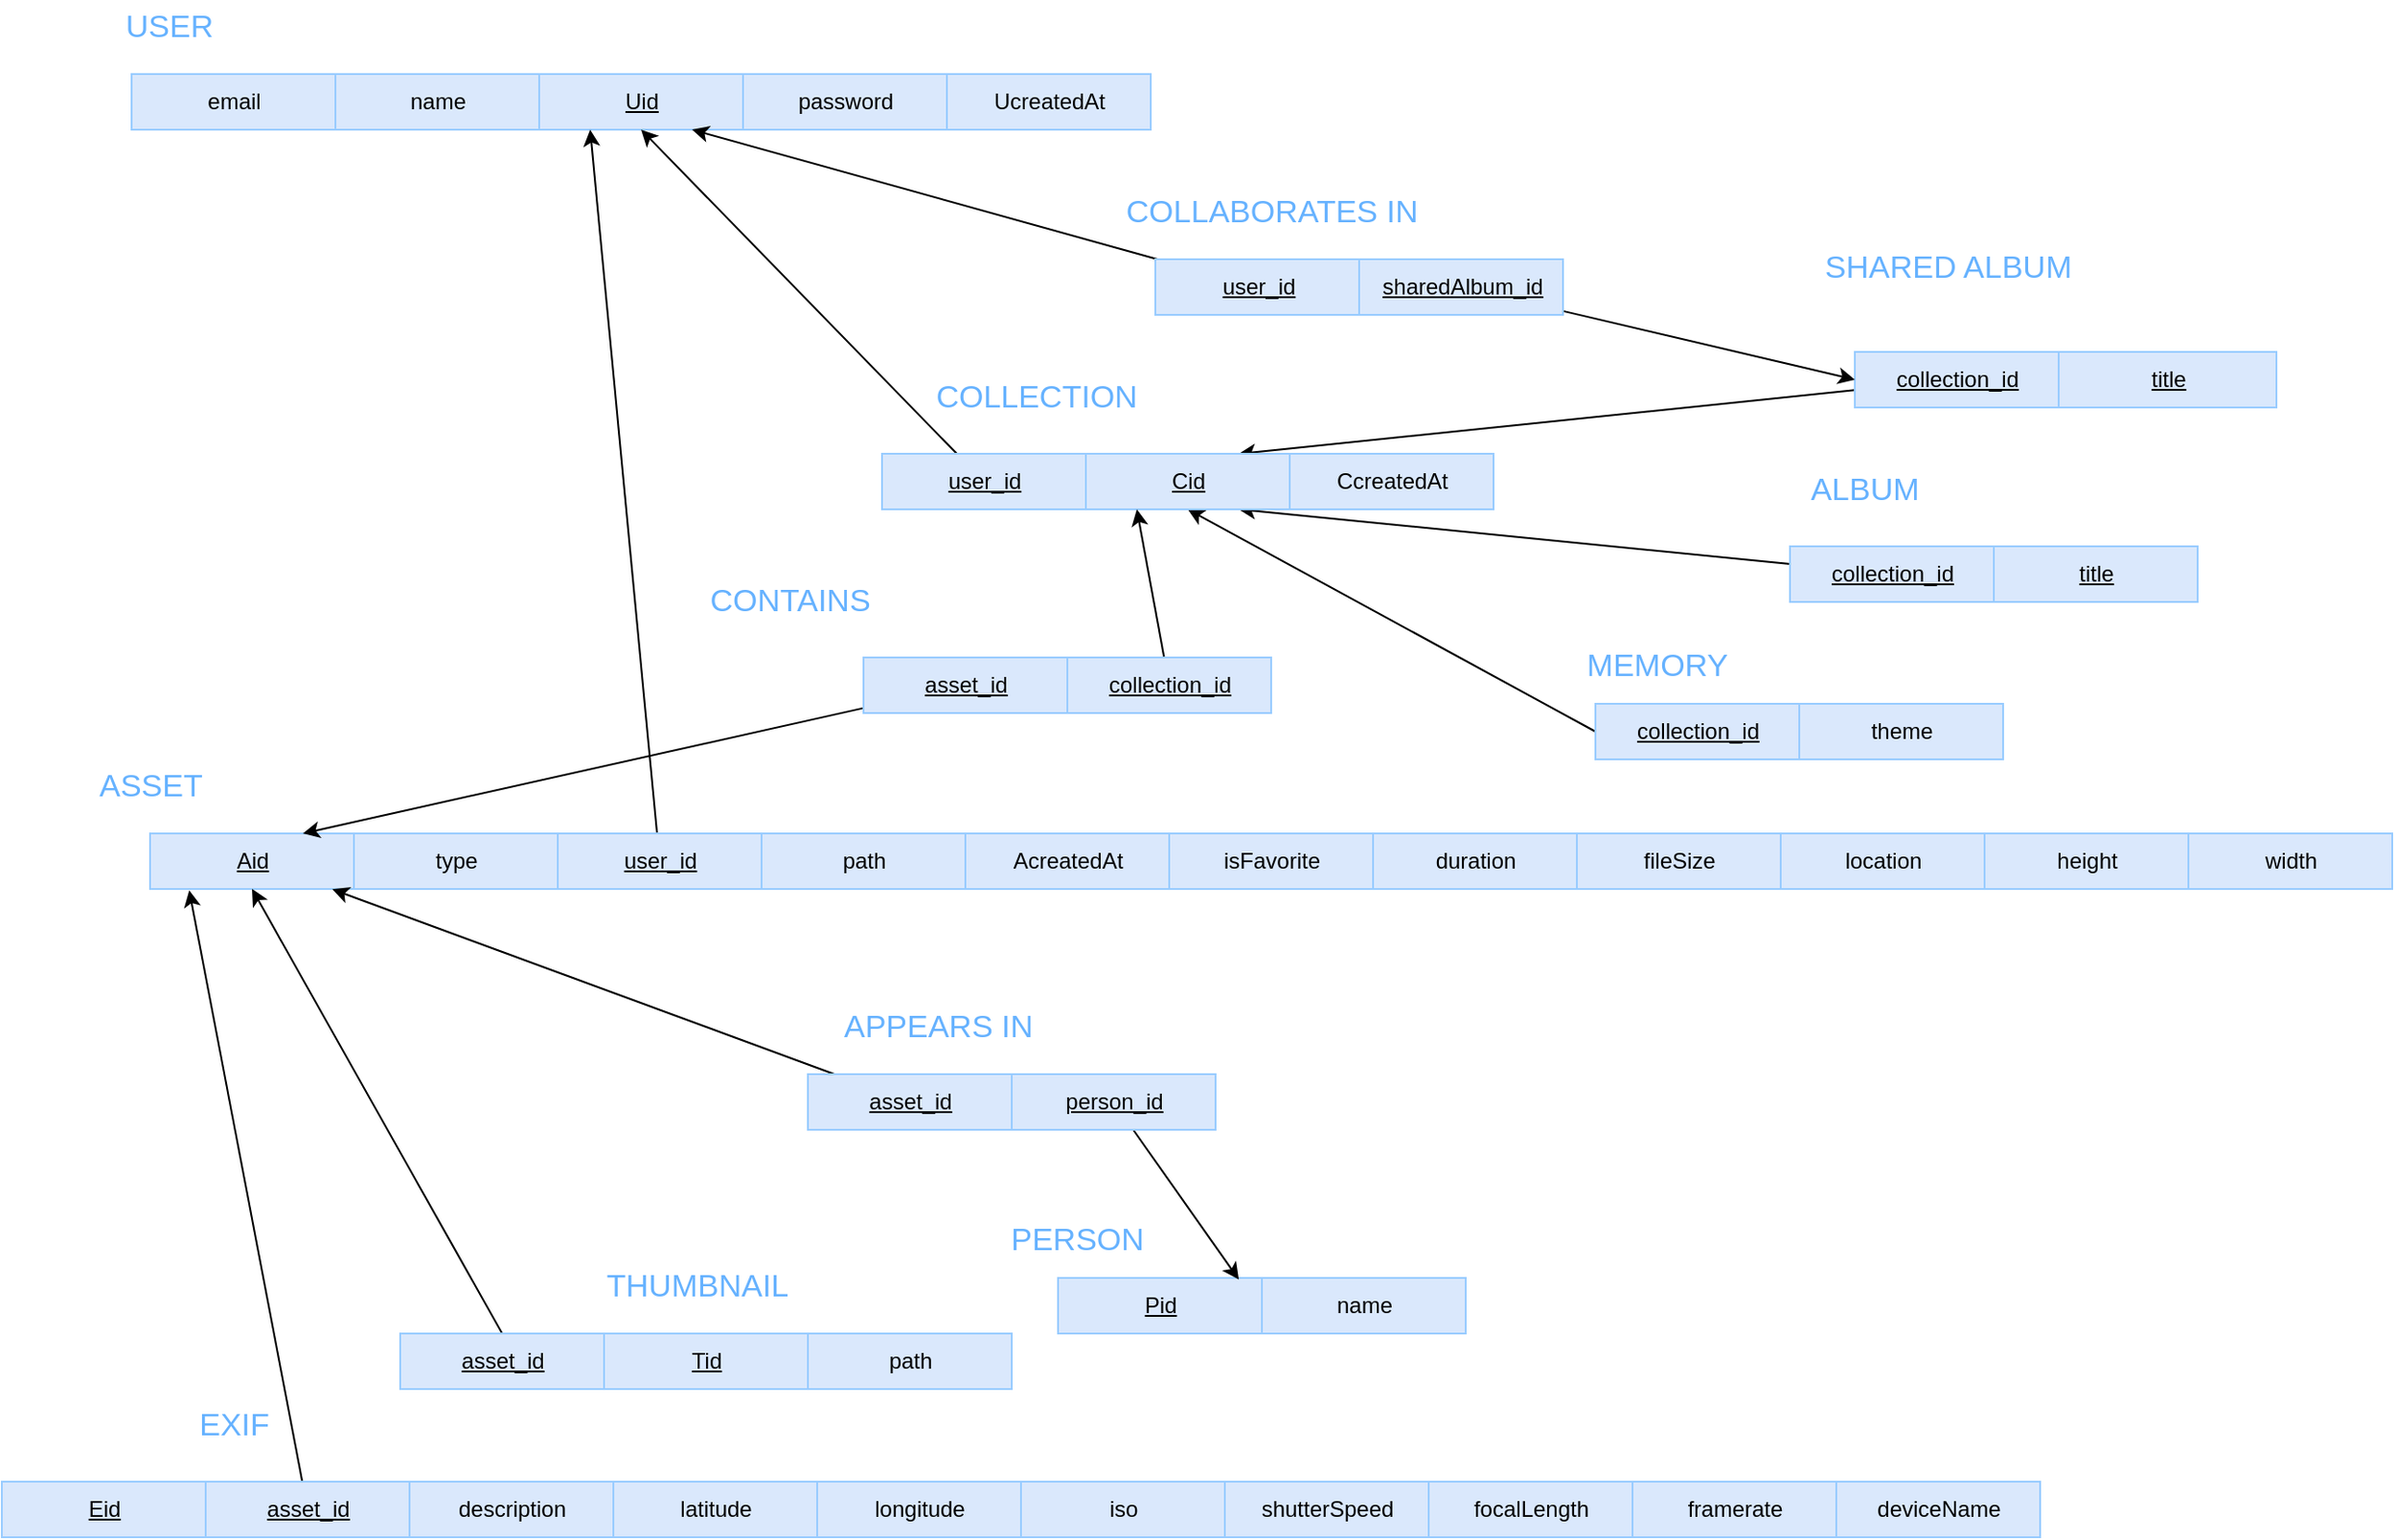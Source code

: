 <mxfile version="20.3.0" type="device"><diagram id="EGdQe4IVX6hvLVY6ShuS" name="Page-1"><mxGraphModel dx="1568" dy="711" grid="1" gridSize="10" guides="1" tooltips="1" connect="1" arrows="1" fold="1" page="1" pageScale="1" pageWidth="850" pageHeight="1100" math="0" shadow="0"><root><mxCell id="0"/><mxCell id="1" parent="0"/><mxCell id="Ynn6aGl1uzIndGhe-_aT-1" value="&lt;u&gt;Aid&lt;/u&gt;" style="html=1;fillColor=#dae8fc;strokeColor=#99CCFF;" parent="1" vertex="1"><mxGeometry x="265" y="640" width="110" height="30" as="geometry"/></mxCell><mxCell id="Ynn6aGl1uzIndGhe-_aT-2" value="type" style="html=1;fillColor=#dae8fc;strokeColor=#99CCFF;" parent="1" vertex="1"><mxGeometry x="375" y="640" width="110" height="30" as="geometry"/></mxCell><mxCell id="Ynn6aGl1uzIndGhe-_aT-3" value="AcreatedAt" style="html=1;fillColor=#dae8fc;strokeColor=#99CCFF;" parent="1" vertex="1"><mxGeometry x="705" y="640" width="110" height="30" as="geometry"/></mxCell><mxCell id="Ynn6aGl1uzIndGhe-_aT-4" value="path" style="html=1;fillColor=#dae8fc;strokeColor=#99CCFF;" parent="1" vertex="1"><mxGeometry x="595" y="640" width="110" height="30" as="geometry"/></mxCell><mxCell id="Ynn6aGl1uzIndGhe-_aT-5" value="isFavorite" style="html=1;fillColor=#dae8fc;strokeColor=#99CCFF;" parent="1" vertex="1"><mxGeometry x="815" y="640" width="110" height="30" as="geometry"/></mxCell><mxCell id="Ynn6aGl1uzIndGhe-_aT-6" value="duration" style="html=1;fillColor=#dae8fc;strokeColor=#99CCFF;" parent="1" vertex="1"><mxGeometry x="925" y="640" width="110" height="30" as="geometry"/></mxCell><mxCell id="Ynn6aGl1uzIndGhe-_aT-7" value="fileSize" style="html=1;fillColor=#dae8fc;strokeColor=#99CCFF;" parent="1" vertex="1"><mxGeometry x="1035" y="640" width="110" height="30" as="geometry"/></mxCell><mxCell id="Ynn6aGl1uzIndGhe-_aT-8" value="height" style="html=1;fillColor=#dae8fc;strokeColor=#99CCFF;" parent="1" vertex="1"><mxGeometry x="1255" y="640" width="110" height="30" as="geometry"/></mxCell><mxCell id="Ynn6aGl1uzIndGhe-_aT-9" value="location" style="html=1;fillColor=#dae8fc;strokeColor=#99CCFF;" parent="1" vertex="1"><mxGeometry x="1145" y="640" width="110" height="30" as="geometry"/></mxCell><mxCell id="Ynn6aGl1uzIndGhe-_aT-11" value="&lt;font color=&quot;#66b2ff&quot; style=&quot;font-size: 17px;&quot;&gt;ASSET&lt;/font&gt;" style="text;html=1;align=center;verticalAlign=middle;resizable=0;points=[];autosize=1;strokeColor=none;fillColor=none;" parent="1" vertex="1"><mxGeometry x="225" y="600" width="80" height="30" as="geometry"/></mxCell><mxCell id="Ynn6aGl1uzIndGhe-_aT-12" value="width&lt;span style=&quot;color: rgba(0, 0, 0, 0); font-family: monospace; font-size: 0px; text-align: start;&quot;&gt;%3CmxGraphModel%3E%3Croot%3E%3CmxCell%20id%3D%220%22%2F%3E%3CmxCell%20id%3D%221%22%20parent%3D%220%22%2F%3E%3CmxCell%20id%3D%222%22%20value%3D%22height%22%20style%3D%22html%3D1%3B%22%20vertex%3D%221%22%20parent%3D%221%22%3E%3CmxGeometry%20x%3D%22930%22%20y%3D%22470%22%20width%3D%22110%22%20height%3D%2230%22%20as%3D%22geometry%22%2F%3E%3C%2FmxCell%3E%3C%2Froot%3E%3C%2FmxGraphModel%3E&lt;/span&gt;" style="html=1;fillColor=#dae8fc;strokeColor=#99CCFF;" parent="1" vertex="1"><mxGeometry x="1365" y="640" width="110" height="30" as="geometry"/></mxCell><mxCell id="Ynn6aGl1uzIndGhe-_aT-15" value="&lt;u&gt;Uid&lt;/u&gt;" style="html=1;fillColor=#dae8fc;strokeColor=#99CCFF;" parent="1" vertex="1"><mxGeometry x="475" y="230" width="110" height="30" as="geometry"/></mxCell><mxCell id="Ynn6aGl1uzIndGhe-_aT-27" value="USER" style="text;html=1;align=center;verticalAlign=middle;resizable=0;points=[];autosize=1;strokeColor=none;fillColor=none;fontSize=17;fontColor=#66B2FF;" parent="1" vertex="1"><mxGeometry x="240" y="190" width="70" height="30" as="geometry"/></mxCell><mxCell id="Ynn6aGl1uzIndGhe-_aT-29" value="name" style="html=1;fillColor=#dae8fc;strokeColor=#99CCFF;" parent="1" vertex="1"><mxGeometry x="365" y="230" width="110" height="30" as="geometry"/></mxCell><mxCell id="Ynn6aGl1uzIndGhe-_aT-30" value="email" style="html=1;fillColor=#dae8fc;strokeColor=#99CCFF;" parent="1" vertex="1"><mxGeometry x="255" y="230" width="110" height="30" as="geometry"/></mxCell><mxCell id="Ynn6aGl1uzIndGhe-_aT-31" value="password" style="html=1;fillColor=#dae8fc;strokeColor=#99CCFF;" parent="1" vertex="1"><mxGeometry x="585" y="230" width="110" height="30" as="geometry"/></mxCell><mxCell id="Ynn6aGl1uzIndGhe-_aT-32" value="UcreatedAt" style="html=1;fillColor=#dae8fc;strokeColor=#99CCFF;" parent="1" vertex="1"><mxGeometry x="695" y="230" width="110" height="30" as="geometry"/></mxCell><mxCell id="UKtDR643yK7SGsi0M_RO-41" style="edgeStyle=none;rounded=0;orthogonalLoop=1;jettySize=auto;html=1;exitX=0;exitY=0.5;exitDx=0;exitDy=0;entryX=0.5;entryY=1;entryDx=0;entryDy=0;endArrow=classic;endFill=1;" edge="1" parent="1" source="Ynn6aGl1uzIndGhe-_aT-33" target="UKtDR643yK7SGsi0M_RO-11"><mxGeometry relative="1" as="geometry"/></mxCell><mxCell id="Ynn6aGl1uzIndGhe-_aT-33" value="&lt;u&gt;collection_id&lt;/u&gt;" style="html=1;fillColor=#dae8fc;strokeColor=#99CCFF;" parent="1" vertex="1"><mxGeometry x="1045" y="570" width="110" height="30" as="geometry"/></mxCell><mxCell id="Ynn6aGl1uzIndGhe-_aT-36" value="MEMORY" style="text;html=1;align=center;verticalAlign=middle;resizable=0;points=[];autosize=1;strokeColor=none;fillColor=none;fontSize=17;fontColor=#66B2FF;" parent="1" vertex="1"><mxGeometry x="1027.5" y="535" width="100" height="30" as="geometry"/></mxCell><mxCell id="Ynn6aGl1uzIndGhe-_aT-37" value="ALBUM" style="text;html=1;align=center;verticalAlign=middle;resizable=0;points=[];autosize=1;strokeColor=none;fillColor=none;fontSize=17;fontColor=#66B2FF;" parent="1" vertex="1"><mxGeometry x="1150" y="440" width="80" height="30" as="geometry"/></mxCell><mxCell id="Ynn6aGl1uzIndGhe-_aT-42" value="SHARED ALBUM" style="text;html=1;align=center;verticalAlign=middle;resizable=0;points=[];autosize=1;strokeColor=none;fillColor=none;fontSize=17;fontColor=#66B2FF;" parent="1" vertex="1"><mxGeometry x="1155" y="320" width="160" height="30" as="geometry"/></mxCell><mxCell id="UKtDR643yK7SGsi0M_RO-24" style="edgeStyle=none;rounded=0;orthogonalLoop=1;jettySize=auto;html=1;entryX=0.5;entryY=1;entryDx=0;entryDy=0;endArrow=classic;endFill=1;exitX=0.5;exitY=0;exitDx=0;exitDy=0;" edge="1" parent="1" source="UKtDR643yK7SGsi0M_RO-22" target="Ynn6aGl1uzIndGhe-_aT-1"><mxGeometry relative="1" as="geometry"/></mxCell><mxCell id="Ynn6aGl1uzIndGhe-_aT-43" value="&lt;u&gt;Tid&lt;/u&gt;" style="html=1;fillColor=#dae8fc;strokeColor=#99CCFF;" parent="1" vertex="1"><mxGeometry x="510" y="910" width="110" height="30" as="geometry"/></mxCell><mxCell id="Ynn6aGl1uzIndGhe-_aT-44" value="THUMBNAIL" style="text;html=1;align=center;verticalAlign=middle;resizable=0;points=[];autosize=1;strokeColor=none;fillColor=none;fontSize=17;fontColor=#66B2FF;" parent="1" vertex="1"><mxGeometry x="500" y="870" width="120" height="30" as="geometry"/></mxCell><mxCell id="Ynn6aGl1uzIndGhe-_aT-45" value="path" style="html=1;fillColor=#dae8fc;strokeColor=#99CCFF;" parent="1" vertex="1"><mxGeometry x="620" y="910" width="110" height="30" as="geometry"/></mxCell><mxCell id="Ynn6aGl1uzIndGhe-_aT-49" value="EXIF" style="text;html=1;align=center;verticalAlign=middle;resizable=0;points=[];autosize=1;strokeColor=none;fillColor=none;fontSize=17;fontColor=#66B2FF;" parent="1" vertex="1"><mxGeometry x="280" y="945" width="60" height="30" as="geometry"/></mxCell><mxCell id="Ynn6aGl1uzIndGhe-_aT-50" value="&lt;u&gt;Eid&lt;/u&gt;" style="html=1;fillColor=#dae8fc;strokeColor=#99CCFF;" parent="1" vertex="1"><mxGeometry x="185" y="990" width="110" height="30" as="geometry"/></mxCell><mxCell id="Ynn6aGl1uzIndGhe-_aT-51" value="description" style="html=1;fillColor=#dae8fc;strokeColor=#99CCFF;" parent="1" vertex="1"><mxGeometry x="405" y="990" width="110" height="30" as="geometry"/></mxCell><mxCell id="Ynn6aGl1uzIndGhe-_aT-52" value="latitude" style="html=1;fillColor=#dae8fc;strokeColor=#99CCFF;" parent="1" vertex="1"><mxGeometry x="515" y="990" width="110" height="30" as="geometry"/></mxCell><mxCell id="Ynn6aGl1uzIndGhe-_aT-53" value="longitude" style="html=1;fillColor=#dae8fc;strokeColor=#99CCFF;" parent="1" vertex="1"><mxGeometry x="625" y="990" width="110" height="30" as="geometry"/></mxCell><mxCell id="Ynn6aGl1uzIndGhe-_aT-54" value="iso" style="html=1;fillColor=#dae8fc;strokeColor=#99CCFF;" parent="1" vertex="1"><mxGeometry x="735" y="990" width="110" height="30" as="geometry"/></mxCell><mxCell id="Ynn6aGl1uzIndGhe-_aT-55" value="shutterSpeed" style="html=1;fillColor=#dae8fc;strokeColor=#99CCFF;" parent="1" vertex="1"><mxGeometry x="845" y="990" width="110" height="30" as="geometry"/></mxCell><mxCell id="Ynn6aGl1uzIndGhe-_aT-56" value="focalLength" style="html=1;fillColor=#dae8fc;strokeColor=#99CCFF;" parent="1" vertex="1"><mxGeometry x="955" y="990" width="110" height="30" as="geometry"/></mxCell><mxCell id="Ynn6aGl1uzIndGhe-_aT-57" value="framerate" style="html=1;fillColor=#dae8fc;strokeColor=#99CCFF;" parent="1" vertex="1"><mxGeometry x="1065" y="990" width="110" height="30" as="geometry"/></mxCell><mxCell id="Ynn6aGl1uzIndGhe-_aT-58" value="deviceName" style="html=1;fillColor=#dae8fc;strokeColor=#99CCFF;" parent="1" vertex="1"><mxGeometry x="1175" y="990" width="110" height="30" as="geometry"/></mxCell><mxCell id="Z-hFkWJe5EAlLttmxZrw-9" value="theme" style="html=1;fillColor=#dae8fc;strokeColor=#99CCFF;" parent="1" vertex="1"><mxGeometry x="1155" y="570" width="110" height="30" as="geometry"/></mxCell><mxCell id="Z-hFkWJe5EAlLttmxZrw-11" value="&lt;u&gt;Pid&lt;/u&gt;" style="html=1;fillColor=#dae8fc;strokeColor=#99CCFF;" parent="1" vertex="1"><mxGeometry x="755" y="880" width="110" height="30" as="geometry"/></mxCell><mxCell id="Z-hFkWJe5EAlLttmxZrw-12" value="name" style="html=1;fillColor=#dae8fc;strokeColor=#99CCFF;" parent="1" vertex="1"><mxGeometry x="865" y="880" width="110" height="30" as="geometry"/></mxCell><mxCell id="Z-hFkWJe5EAlLttmxZrw-14" value="PERSON" style="text;html=1;align=center;verticalAlign=middle;resizable=0;points=[];autosize=1;strokeColor=none;fillColor=none;fontSize=17;fontColor=#66B2FF;" parent="1" vertex="1"><mxGeometry x="715" y="845" width="100" height="30" as="geometry"/></mxCell><mxCell id="UKtDR643yK7SGsi0M_RO-42" style="edgeStyle=none;rounded=0;orthogonalLoop=1;jettySize=auto;html=1;entryX=0.75;entryY=1;entryDx=0;entryDy=0;endArrow=classic;endFill=1;" edge="1" parent="1" source="UKtDR643yK7SGsi0M_RO-2" target="UKtDR643yK7SGsi0M_RO-11"><mxGeometry relative="1" as="geometry"/></mxCell><mxCell id="UKtDR643yK7SGsi0M_RO-2" value="&lt;u&gt;collection_id&lt;/u&gt;" style="html=1;fillColor=#dae8fc;strokeColor=#99CCFF;" vertex="1" parent="1"><mxGeometry x="1150" y="485" width="110" height="30" as="geometry"/></mxCell><mxCell id="UKtDR643yK7SGsi0M_RO-4" value="&lt;u&gt;title&lt;/u&gt;" style="html=1;fillColor=#dae8fc;strokeColor=#99CCFF;" vertex="1" parent="1"><mxGeometry x="1260" y="485" width="110" height="30" as="geometry"/></mxCell><mxCell id="UKtDR643yK7SGsi0M_RO-40" style="edgeStyle=none;rounded=0;orthogonalLoop=1;jettySize=auto;html=1;entryX=0.75;entryY=0;entryDx=0;entryDy=0;endArrow=classic;endFill=1;" edge="1" parent="1" source="UKtDR643yK7SGsi0M_RO-7" target="UKtDR643yK7SGsi0M_RO-11"><mxGeometry relative="1" as="geometry"/></mxCell><mxCell id="UKtDR643yK7SGsi0M_RO-7" value="&lt;u&gt;collection_id&lt;/u&gt;" style="html=1;fillColor=#dae8fc;strokeColor=#99CCFF;" vertex="1" parent="1"><mxGeometry x="1185" y="380" width="110" height="30" as="geometry"/></mxCell><mxCell id="UKtDR643yK7SGsi0M_RO-8" value="&lt;u&gt;title&lt;/u&gt;" style="html=1;fillColor=#dae8fc;strokeColor=#99CCFF;" vertex="1" parent="1"><mxGeometry x="1295" y="380" width="117.5" height="30" as="geometry"/></mxCell><mxCell id="UKtDR643yK7SGsi0M_RO-10" value="COLLECTION" style="text;html=1;align=center;verticalAlign=middle;resizable=0;points=[];autosize=1;strokeColor=none;fillColor=none;fontSize=17;fontColor=#66B2FF;" vertex="1" parent="1"><mxGeometry x="677.5" y="390" width="130" height="30" as="geometry"/></mxCell><mxCell id="UKtDR643yK7SGsi0M_RO-11" value="&lt;u&gt;Cid&lt;/u&gt;" style="html=1;fillColor=#dae8fc;strokeColor=#99CCFF;" vertex="1" parent="1"><mxGeometry x="770" y="435" width="110" height="30" as="geometry"/></mxCell><mxCell id="UKtDR643yK7SGsi0M_RO-13" value="CcreatedAt" style="html=1;fillColor=#dae8fc;strokeColor=#99CCFF;" vertex="1" parent="1"><mxGeometry x="880" y="435" width="110" height="30" as="geometry"/></mxCell><mxCell id="UKtDR643yK7SGsi0M_RO-25" style="edgeStyle=none;rounded=0;orthogonalLoop=1;jettySize=auto;html=1;entryX=0.887;entryY=0.029;entryDx=0;entryDy=0;entryPerimeter=0;endArrow=classic;endFill=1;" edge="1" parent="1" source="UKtDR643yK7SGsi0M_RO-14" target="Z-hFkWJe5EAlLttmxZrw-11"><mxGeometry relative="1" as="geometry"/></mxCell><mxCell id="UKtDR643yK7SGsi0M_RO-14" value="&lt;u&gt;person_id&lt;/u&gt;" style="html=1;fillColor=#dae8fc;strokeColor=#99CCFF;" vertex="1" parent="1"><mxGeometry x="730" y="770" width="110" height="30" as="geometry"/></mxCell><mxCell id="UKtDR643yK7SGsi0M_RO-15" value="APPEARS IN" style="text;html=1;align=center;verticalAlign=middle;resizable=0;points=[];autosize=1;strokeColor=none;fillColor=none;fontSize=17;fontColor=#66B2FF;" vertex="1" parent="1"><mxGeometry x="625" y="730" width="130" height="30" as="geometry"/></mxCell><mxCell id="UKtDR643yK7SGsi0M_RO-26" style="edgeStyle=none;rounded=0;orthogonalLoop=1;jettySize=auto;html=1;entryX=0.894;entryY=1.005;entryDx=0;entryDy=0;entryPerimeter=0;endArrow=classic;endFill=1;" edge="1" parent="1" source="UKtDR643yK7SGsi0M_RO-16" target="Ynn6aGl1uzIndGhe-_aT-1"><mxGeometry relative="1" as="geometry"/></mxCell><mxCell id="UKtDR643yK7SGsi0M_RO-16" value="&lt;u&gt;asset_id&lt;/u&gt;" style="html=1;fillColor=#dae8fc;strokeColor=#99CCFF;" vertex="1" parent="1"><mxGeometry x="620" y="770" width="110" height="30" as="geometry"/></mxCell><mxCell id="UKtDR643yK7SGsi0M_RO-38" style="edgeStyle=none;rounded=0;orthogonalLoop=1;jettySize=auto;html=1;entryX=0.75;entryY=1;entryDx=0;entryDy=0;endArrow=classic;endFill=1;" edge="1" parent="1" source="UKtDR643yK7SGsi0M_RO-17" target="Ynn6aGl1uzIndGhe-_aT-15"><mxGeometry relative="1" as="geometry"/></mxCell><mxCell id="UKtDR643yK7SGsi0M_RO-17" value="&lt;u&gt;user_id&lt;/u&gt;" style="html=1;fillColor=#dae8fc;strokeColor=#99CCFF;" vertex="1" parent="1"><mxGeometry x="807.5" y="330" width="110" height="30" as="geometry"/></mxCell><mxCell id="UKtDR643yK7SGsi0M_RO-18" value="COLLABORATES IN" style="text;html=1;align=center;verticalAlign=middle;resizable=0;points=[];autosize=1;strokeColor=none;fillColor=none;fontSize=17;fontColor=#66B2FF;" vertex="1" parent="1"><mxGeometry x="780" y="290" width="180" height="30" as="geometry"/></mxCell><mxCell id="UKtDR643yK7SGsi0M_RO-39" style="edgeStyle=none;rounded=0;orthogonalLoop=1;jettySize=auto;html=1;entryX=0;entryY=0.5;entryDx=0;entryDy=0;endArrow=classic;endFill=1;" edge="1" parent="1" source="UKtDR643yK7SGsi0M_RO-19" target="UKtDR643yK7SGsi0M_RO-7"><mxGeometry relative="1" as="geometry"/></mxCell><mxCell id="UKtDR643yK7SGsi0M_RO-19" value="&lt;u&gt;sharedAlbum_id&lt;/u&gt;" style="html=1;fillColor=#dae8fc;strokeColor=#99CCFF;" vertex="1" parent="1"><mxGeometry x="917.5" y="330" width="110" height="30" as="geometry"/></mxCell><mxCell id="UKtDR643yK7SGsi0M_RO-21" style="rounded=0;orthogonalLoop=1;jettySize=auto;html=1;entryX=0.192;entryY=1.024;entryDx=0;entryDy=0;endArrow=classic;endFill=1;entryPerimeter=0;" edge="1" parent="1" source="UKtDR643yK7SGsi0M_RO-20" target="Ynn6aGl1uzIndGhe-_aT-1"><mxGeometry relative="1" as="geometry"/></mxCell><mxCell id="UKtDR643yK7SGsi0M_RO-20" value="&lt;u&gt;asset_id&lt;/u&gt;" style="html=1;fillColor=#dae8fc;strokeColor=#99CCFF;" vertex="1" parent="1"><mxGeometry x="295" y="990" width="110" height="30" as="geometry"/></mxCell><mxCell id="UKtDR643yK7SGsi0M_RO-22" value="&lt;u&gt;asset_id&lt;/u&gt;" style="html=1;fillColor=#dae8fc;strokeColor=#99CCFF;" vertex="1" parent="1"><mxGeometry x="400" y="910" width="110" height="30" as="geometry"/></mxCell><mxCell id="UKtDR643yK7SGsi0M_RO-28" style="edgeStyle=none;rounded=0;orthogonalLoop=1;jettySize=auto;html=1;entryX=0.25;entryY=1;entryDx=0;entryDy=0;endArrow=classic;endFill=1;" edge="1" parent="1" source="UKtDR643yK7SGsi0M_RO-27" target="Ynn6aGl1uzIndGhe-_aT-15"><mxGeometry relative="1" as="geometry"/></mxCell><mxCell id="UKtDR643yK7SGsi0M_RO-27" value="&lt;u&gt;user_id&lt;/u&gt;" style="html=1;fillColor=#dae8fc;strokeColor=#99CCFF;" vertex="1" parent="1"><mxGeometry x="485" y="640" width="110" height="30" as="geometry"/></mxCell><mxCell id="UKtDR643yK7SGsi0M_RO-29" value="CONTAINS" style="text;html=1;align=center;verticalAlign=middle;resizable=0;points=[];autosize=1;strokeColor=none;fillColor=none;fontSize=17;fontColor=#66B2FF;" vertex="1" parent="1"><mxGeometry x="555" y="500" width="110" height="30" as="geometry"/></mxCell><mxCell id="UKtDR643yK7SGsi0M_RO-32" style="edgeStyle=none;rounded=0;orthogonalLoop=1;jettySize=auto;html=1;entryX=0.75;entryY=0;entryDx=0;entryDy=0;endArrow=classic;endFill=1;" edge="1" parent="1" source="UKtDR643yK7SGsi0M_RO-30" target="Ynn6aGl1uzIndGhe-_aT-1"><mxGeometry relative="1" as="geometry"/></mxCell><mxCell id="UKtDR643yK7SGsi0M_RO-30" value="&lt;u&gt;asset_id&lt;/u&gt;" style="html=1;fillColor=#dae8fc;strokeColor=#99CCFF;" vertex="1" parent="1"><mxGeometry x="650" y="545" width="110" height="30" as="geometry"/></mxCell><mxCell id="UKtDR643yK7SGsi0M_RO-33" style="edgeStyle=none;rounded=0;orthogonalLoop=1;jettySize=auto;html=1;entryX=0.25;entryY=1;entryDx=0;entryDy=0;endArrow=classic;endFill=1;" edge="1" parent="1" source="UKtDR643yK7SGsi0M_RO-31" target="UKtDR643yK7SGsi0M_RO-11"><mxGeometry relative="1" as="geometry"/></mxCell><mxCell id="UKtDR643yK7SGsi0M_RO-31" value="&lt;u&gt;collection_id&lt;/u&gt;" style="html=1;fillColor=#dae8fc;strokeColor=#99CCFF;" vertex="1" parent="1"><mxGeometry x="760" y="545" width="110" height="30" as="geometry"/></mxCell><mxCell id="UKtDR643yK7SGsi0M_RO-37" style="edgeStyle=none;rounded=0;orthogonalLoop=1;jettySize=auto;html=1;entryX=0.5;entryY=1;entryDx=0;entryDy=0;endArrow=classic;endFill=1;" edge="1" parent="1" source="UKtDR643yK7SGsi0M_RO-35" target="Ynn6aGl1uzIndGhe-_aT-15"><mxGeometry relative="1" as="geometry"/></mxCell><mxCell id="UKtDR643yK7SGsi0M_RO-35" value="&lt;u&gt;user_id&lt;/u&gt;" style="html=1;fillColor=#dae8fc;strokeColor=#99CCFF;" vertex="1" parent="1"><mxGeometry x="660" y="435" width="110" height="30" as="geometry"/></mxCell></root></mxGraphModel></diagram></mxfile>
